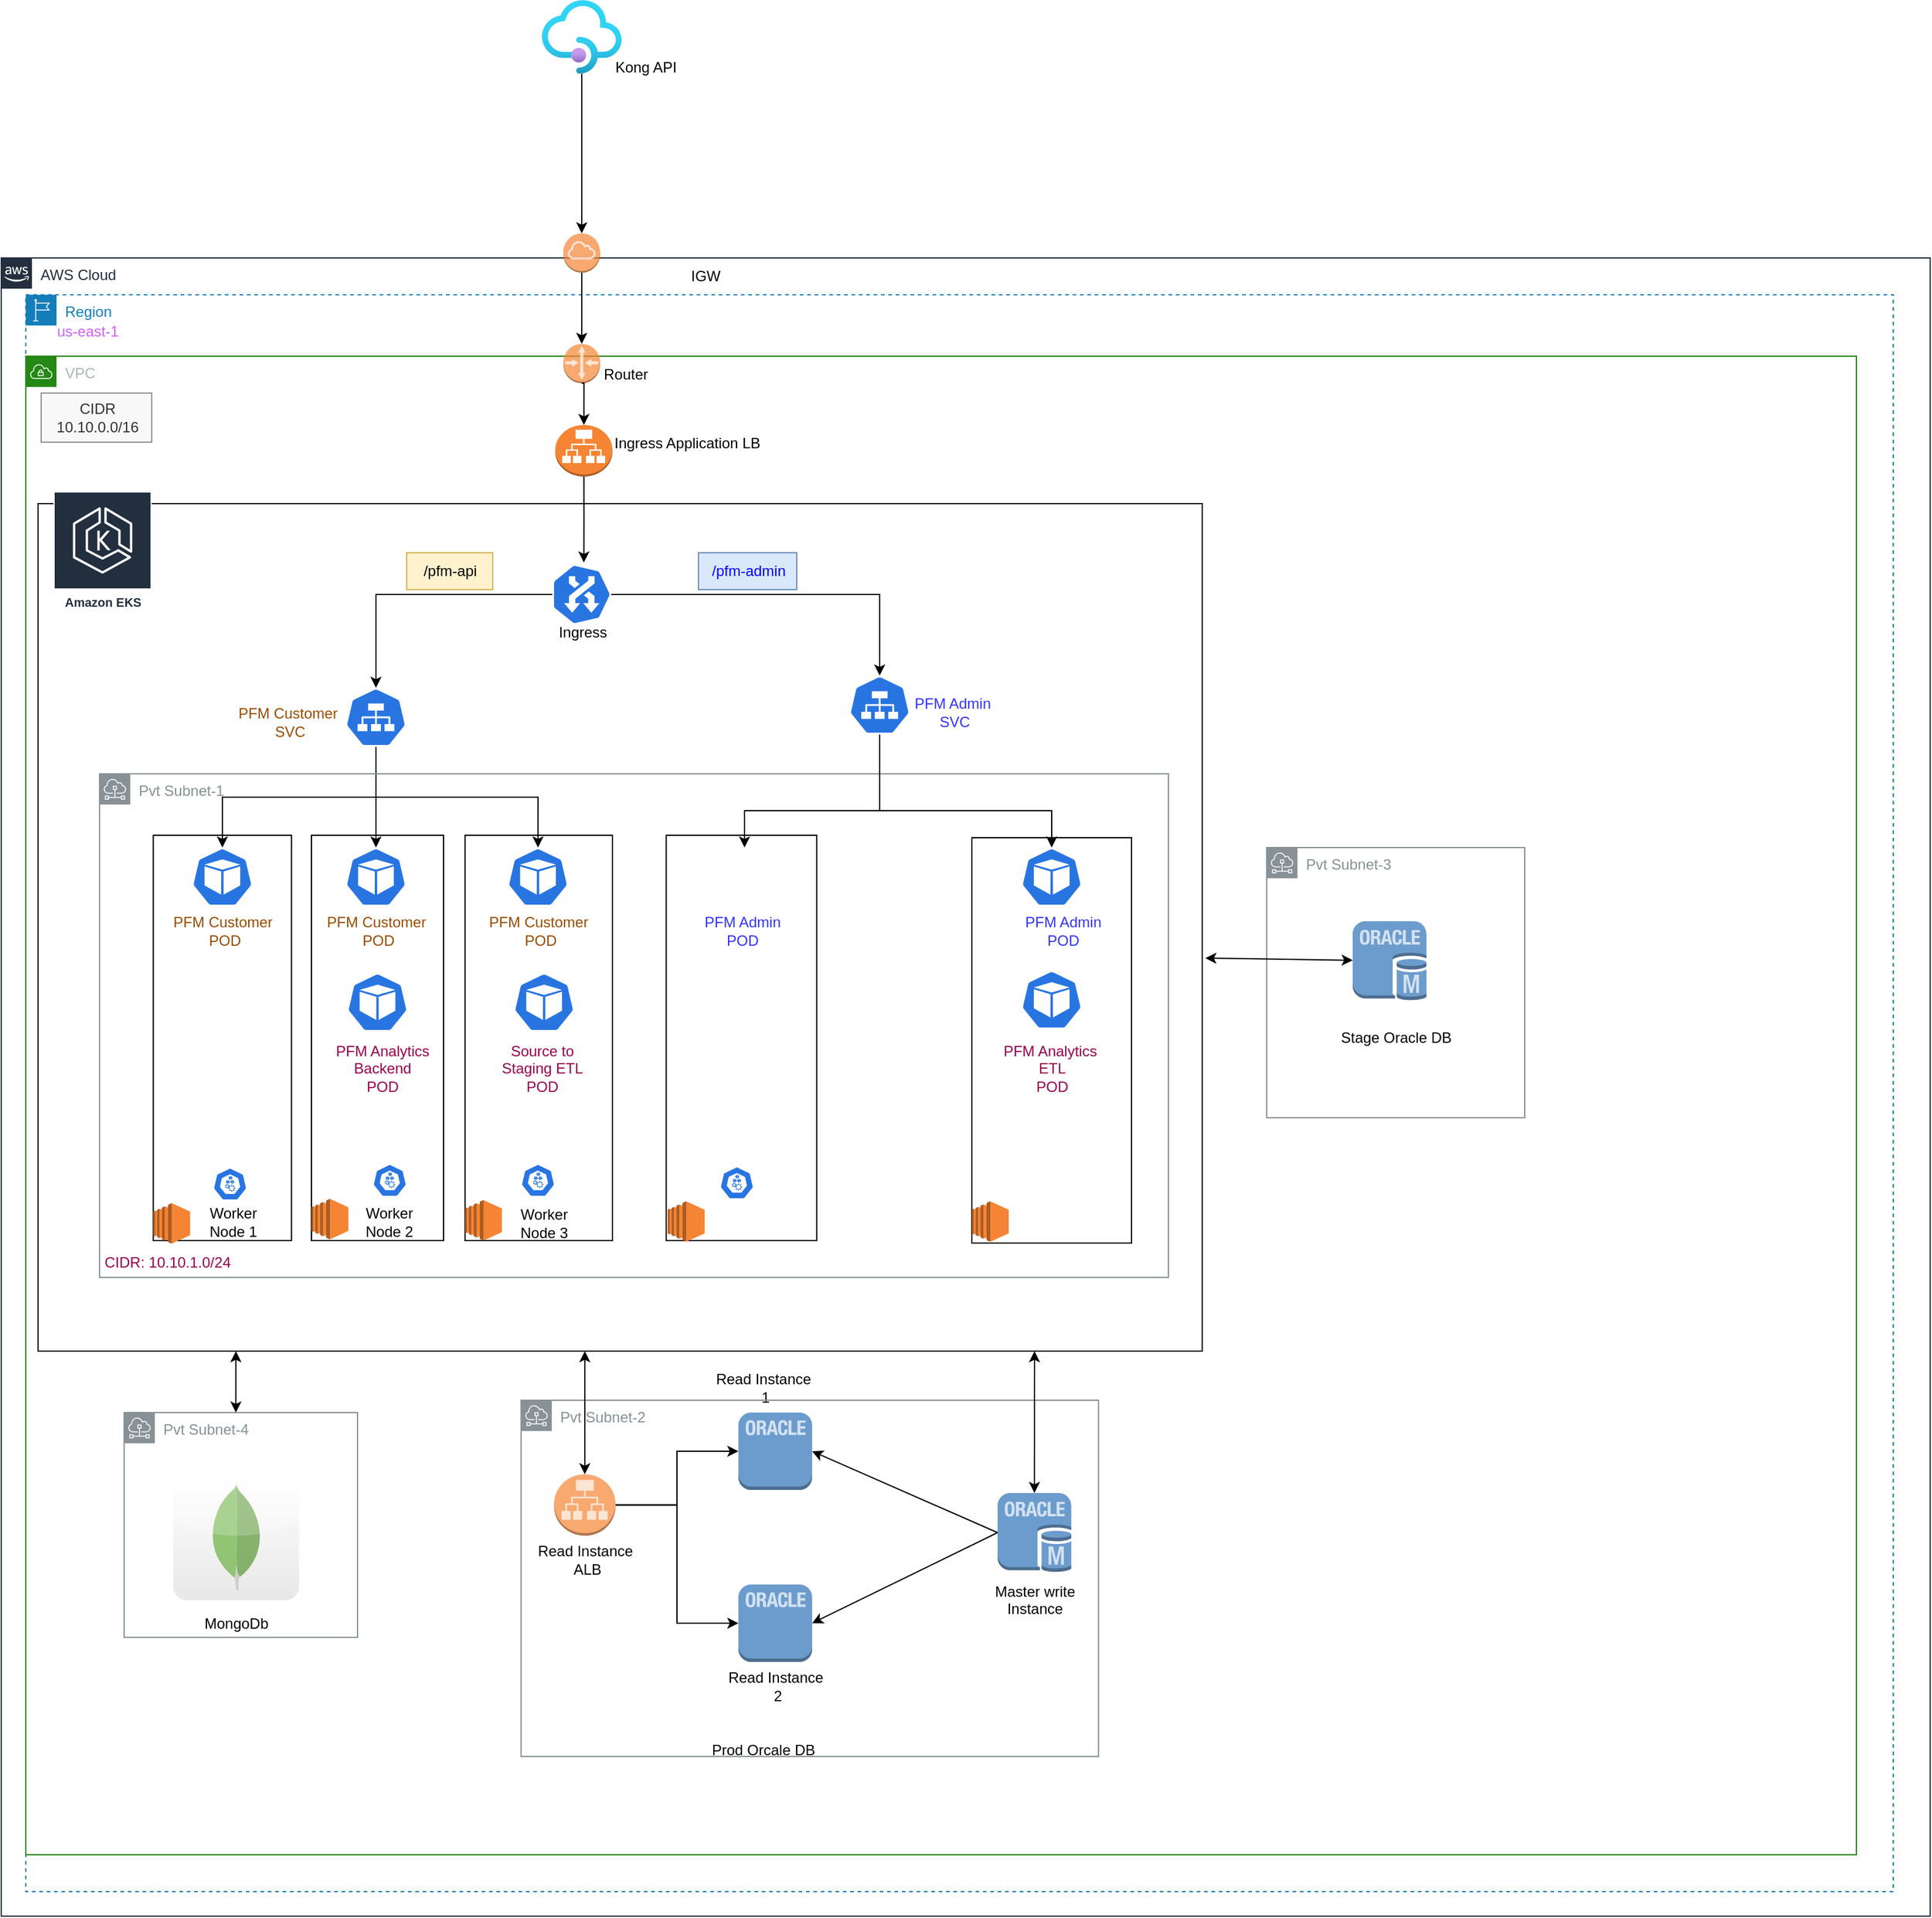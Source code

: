 <mxfile version="20.0.3" type="github">
  <diagram id="WpOWe6v5Jrajskt6-K5j" name="Page-1">
    <mxGraphModel dx="1422" dy="653" grid="1" gridSize="10" guides="1" tooltips="1" connect="1" arrows="1" fold="1" page="1" pageScale="1" pageWidth="5000" pageHeight="5000" math="0" shadow="0">
      <root>
        <mxCell id="0" />
        <mxCell id="1" parent="0" />
        <mxCell id="qYTNuAGmAFKv9qChrGBD-34" value="Pvt Subnet-3" style="sketch=0;outlineConnect=0;gradientColor=none;html=1;whiteSpace=wrap;fontSize=12;fontStyle=0;shape=mxgraph.aws4.group;grIcon=mxgraph.aws4.group_subnet;strokeColor=#879196;fillColor=none;verticalAlign=top;align=left;spacingLeft=30;fontColor=#879196;dashed=0;shadow=0;" vertex="1" parent="1">
          <mxGeometry x="1170" y="830" width="210" height="220" as="geometry" />
        </mxCell>
        <mxCell id="ctpyWPsM0HwGhFwjq_jE-1" value="AWS Cloud" style="points=[[0,0],[0.25,0],[0.5,0],[0.75,0],[1,0],[1,0.25],[1,0.5],[1,0.75],[1,1],[0.75,1],[0.5,1],[0.25,1],[0,1],[0,0.75],[0,0.5],[0,0.25]];outlineConnect=0;gradientColor=none;html=1;whiteSpace=wrap;fontSize=12;fontStyle=0;container=1;pointerEvents=0;collapsible=0;recursiveResize=0;shape=mxgraph.aws4.group;grIcon=mxgraph.aws4.group_aws_cloud_alt;strokeColor=#232F3E;fillColor=none;verticalAlign=top;align=left;spacingLeft=30;fontColor=#232F3E;dashed=0;" parent="1" vertex="1">
          <mxGeometry x="140" y="350" width="1570" height="1350" as="geometry" />
        </mxCell>
        <mxCell id="SacY1gbERdZdVVYgPPZA-104" value="" style="whiteSpace=wrap;html=1;fontColor=#99004D;strokeWidth=1;gradientColor=none;fillColor=none;strokeColor=#000000;" parent="ctpyWPsM0HwGhFwjq_jE-1" vertex="1">
          <mxGeometry x="30" y="200" width="947.5" height="690" as="geometry" />
        </mxCell>
        <mxCell id="F-TLm-vbEQwCQ7Gi8zJP-11" value="IGW" style="text;html=1;align=center;verticalAlign=middle;resizable=0;points=[];autosize=1;strokeColor=none;fillColor=none;" parent="ctpyWPsM0HwGhFwjq_jE-1" vertex="1">
          <mxGeometry x="547.5" width="50" height="30" as="geometry" />
        </mxCell>
        <mxCell id="SacY1gbERdZdVVYgPPZA-88" value="Worker&lt;br&gt;Node 4" style="text;html=1;strokeColor=none;fillColor=none;align=center;verticalAlign=middle;whiteSpace=wrap;rounded=0;" parent="ctpyWPsM0HwGhFwjq_jE-1" vertex="1">
          <mxGeometry x="580" y="770" width="46.25" height="34" as="geometry" />
        </mxCell>
        <mxCell id="SacY1gbERdZdVVYgPPZA-35" value="" style="sketch=0;html=1;dashed=0;whitespace=wrap;fillColor=#2875E2;strokeColor=#ffffff;points=[[0.005,0.63,0],[0.1,0.2,0],[0.9,0.2,0],[0.5,0,0],[0.995,0.63,0],[0.72,0.99,0],[0.5,1,0],[0.28,0.99,0]];shape=mxgraph.kubernetes.icon;prIcon=pod" parent="ctpyWPsM0HwGhFwjq_jE-1" vertex="1">
          <mxGeometry x="580" y="480" width="50" height="48" as="geometry" />
        </mxCell>
        <mxCell id="SacY1gbERdZdVVYgPPZA-89" value="Worker&lt;br&gt;Node 5" style="text;html=1;strokeColor=none;fillColor=none;align=center;verticalAlign=middle;whiteSpace=wrap;rounded=0;" parent="ctpyWPsM0HwGhFwjq_jE-1" vertex="1">
          <mxGeometry x="835" y="770" width="41.88" height="34" as="geometry" />
        </mxCell>
        <mxCell id="SacY1gbERdZdVVYgPPZA-19" value="" style="sketch=0;html=1;dashed=0;whitespace=wrap;fillColor=#2875E2;strokeColor=#ffffff;points=[[0.005,0.63,0],[0.1,0.2,0],[0.9,0.2,0],[0.5,0,0],[0.995,0.63,0],[0.72,0.99,0],[0.5,1,0],[0.28,0.99,0]];shape=mxgraph.kubernetes.icon;prIcon=node" parent="ctpyWPsM0HwGhFwjq_jE-1" vertex="1">
          <mxGeometry x="840.94" y="740" width="30" height="25" as="geometry" />
        </mxCell>
        <mxCell id="F-TLm-vbEQwCQ7Gi8zJP-9" value="" style="outlineConnect=0;dashed=0;verticalLabelPosition=bottom;verticalAlign=top;align=center;html=1;shape=mxgraph.aws3.internet_gateway;fillColor=#F58534;gradientColor=none;rounded=0;opacity=70;" parent="ctpyWPsM0HwGhFwjq_jE-1" vertex="1">
          <mxGeometry x="457.5" y="-20" width="30" height="32" as="geometry" />
        </mxCell>
        <mxCell id="NnO_lD4yIp_nQxnlcSWG-1" value="Pvt Subnet-4" style="sketch=0;outlineConnect=0;gradientColor=none;html=1;whiteSpace=wrap;fontSize=12;fontStyle=0;shape=mxgraph.aws4.group;grIcon=mxgraph.aws4.group_subnet;strokeColor=#879196;fillColor=none;verticalAlign=top;align=left;spacingLeft=30;fontColor=#879196;dashed=0;shadow=0;" parent="ctpyWPsM0HwGhFwjq_jE-1" vertex="1">
          <mxGeometry x="100" y="940" width="190" height="183" as="geometry" />
        </mxCell>
        <mxCell id="NnO_lD4yIp_nQxnlcSWG-18" style="edgeStyle=orthogonalEdgeStyle;rounded=0;orthogonalLoop=1;jettySize=auto;html=1;" parent="ctpyWPsM0HwGhFwjq_jE-1" source="NnO_lD4yIp_nQxnlcSWG-2" target="NnO_lD4yIp_nQxnlcSWG-8" edge="1">
          <mxGeometry relative="1" as="geometry" />
        </mxCell>
        <mxCell id="NnO_lD4yIp_nQxnlcSWG-19" style="edgeStyle=orthogonalEdgeStyle;rounded=0;orthogonalLoop=1;jettySize=auto;html=1;entryX=0;entryY=0.5;entryDx=0;entryDy=0;entryPerimeter=0;" parent="ctpyWPsM0HwGhFwjq_jE-1" source="NnO_lD4yIp_nQxnlcSWG-2" target="NnO_lD4yIp_nQxnlcSWG-7" edge="1">
          <mxGeometry relative="1" as="geometry" />
        </mxCell>
        <mxCell id="NnO_lD4yIp_nQxnlcSWG-2" value="" style="outlineConnect=0;dashed=0;verticalLabelPosition=bottom;verticalAlign=top;align=center;html=1;shape=mxgraph.aws3.application_load_balancer;fillColor=#F58534;gradientColor=none;rounded=0;opacity=70;" parent="ctpyWPsM0HwGhFwjq_jE-1" vertex="1">
          <mxGeometry x="450" y="990.3" width="50" height="50" as="geometry" />
        </mxCell>
        <mxCell id="NnO_lD4yIp_nQxnlcSWG-7" value="" style="outlineConnect=0;dashed=0;verticalLabelPosition=bottom;verticalAlign=top;align=center;html=1;shape=mxgraph.aws3.oracle_db_instance_2;fillColor=#2E73B8;gradientColor=none;rounded=0;opacity=70;" parent="ctpyWPsM0HwGhFwjq_jE-1" vertex="1">
          <mxGeometry x="600" y="1080" width="60" height="63" as="geometry" />
        </mxCell>
        <mxCell id="NnO_lD4yIp_nQxnlcSWG-8" value="" style="outlineConnect=0;dashed=0;verticalLabelPosition=bottom;verticalAlign=top;align=center;html=1;shape=mxgraph.aws3.oracle_db_instance_2;fillColor=#2E73B8;gradientColor=none;rounded=0;opacity=70;" parent="ctpyWPsM0HwGhFwjq_jE-1" vertex="1">
          <mxGeometry x="600" y="940" width="60" height="63" as="geometry" />
        </mxCell>
        <mxCell id="NnO_lD4yIp_nQxnlcSWG-26" style="edgeStyle=none;rounded=0;orthogonalLoop=1;jettySize=auto;html=1;exitX=0;exitY=0.5;exitDx=0;exitDy=0;exitPerimeter=0;entryX=1;entryY=0.5;entryDx=0;entryDy=0;entryPerimeter=0;" parent="ctpyWPsM0HwGhFwjq_jE-1" source="NnO_lD4yIp_nQxnlcSWG-9" target="NnO_lD4yIp_nQxnlcSWG-8" edge="1">
          <mxGeometry relative="1" as="geometry" />
        </mxCell>
        <mxCell id="NnO_lD4yIp_nQxnlcSWG-27" style="edgeStyle=none;rounded=0;orthogonalLoop=1;jettySize=auto;html=1;exitX=0;exitY=0.5;exitDx=0;exitDy=0;exitPerimeter=0;entryX=1;entryY=0.5;entryDx=0;entryDy=0;entryPerimeter=0;" parent="ctpyWPsM0HwGhFwjq_jE-1" source="NnO_lD4yIp_nQxnlcSWG-9" target="NnO_lD4yIp_nQxnlcSWG-7" edge="1">
          <mxGeometry relative="1" as="geometry" />
        </mxCell>
        <mxCell id="NnO_lD4yIp_nQxnlcSWG-9" value="" style="outlineConnect=0;dashed=0;verticalLabelPosition=bottom;verticalAlign=top;align=center;html=1;shape=mxgraph.aws3.oracle_db_instance;fillColor=#2E73B8;gradientColor=none;rounded=0;opacity=70;" parent="ctpyWPsM0HwGhFwjq_jE-1" vertex="1">
          <mxGeometry x="810.94" y="1005.5" width="60" height="64.5" as="geometry" />
        </mxCell>
        <mxCell id="NnO_lD4yIp_nQxnlcSWG-10" value="Read Instance&lt;br&gt;&amp;nbsp;1" style="text;html=1;align=center;verticalAlign=middle;resizable=0;points=[];autosize=1;strokeColor=none;fillColor=none;" parent="ctpyWPsM0HwGhFwjq_jE-1" vertex="1">
          <mxGeometry x="570" y="900" width="100" height="40" as="geometry" />
        </mxCell>
        <mxCell id="NnO_lD4yIp_nQxnlcSWG-11" value="Read Instance&lt;br&gt;&amp;nbsp;2" style="text;html=1;align=center;verticalAlign=middle;resizable=0;points=[];autosize=1;strokeColor=none;fillColor=none;" parent="ctpyWPsM0HwGhFwjq_jE-1" vertex="1">
          <mxGeometry x="580" y="1143" width="100" height="40" as="geometry" />
        </mxCell>
        <mxCell id="NnO_lD4yIp_nQxnlcSWG-12" value="Master write &lt;br&gt;Instance&lt;br&gt;&amp;nbsp;" style="text;html=1;align=center;verticalAlign=middle;resizable=0;points=[];autosize=1;strokeColor=none;fillColor=none;" parent="ctpyWPsM0HwGhFwjq_jE-1" vertex="1">
          <mxGeometry x="795.94" y="1070" width="90" height="60" as="geometry" />
        </mxCell>
        <mxCell id="NnO_lD4yIp_nQxnlcSWG-28" value="Read Instance&lt;br&gt;&amp;nbsp;ALB" style="text;html=1;align=center;verticalAlign=middle;resizable=0;points=[];autosize=1;strokeColor=none;fillColor=none;" parent="ctpyWPsM0HwGhFwjq_jE-1" vertex="1">
          <mxGeometry x="425" y="1040" width="100" height="40" as="geometry" />
        </mxCell>
        <mxCell id="NnO_lD4yIp_nQxnlcSWG-30" value="" style="dashed=0;outlineConnect=0;html=1;align=center;labelPosition=center;verticalLabelPosition=bottom;verticalAlign=top;shape=mxgraph.webicons.mongodb;gradientColor=#DFDEDE;rounded=0;opacity=70;" parent="ctpyWPsM0HwGhFwjq_jE-1" vertex="1">
          <mxGeometry x="140" y="990.3" width="102.4" height="102.4" as="geometry" />
        </mxCell>
        <mxCell id="NnO_lD4yIp_nQxnlcSWG-32" value="MongoDb" style="text;html=1;align=center;verticalAlign=middle;resizable=0;points=[];autosize=1;strokeColor=none;fillColor=none;" parent="ctpyWPsM0HwGhFwjq_jE-1" vertex="1">
          <mxGeometry x="151.2" y="1096.5" width="80" height="30" as="geometry" />
        </mxCell>
        <mxCell id="NnO_lD4yIp_nQxnlcSWG-33" value="" style="endArrow=classic;startArrow=classic;html=1;rounded=0;" parent="ctpyWPsM0HwGhFwjq_jE-1" edge="1">
          <mxGeometry width="50" height="50" relative="1" as="geometry">
            <mxPoint x="191" y="940" as="sourcePoint" />
            <mxPoint x="191" y="890" as="targetPoint" />
          </mxGeometry>
        </mxCell>
        <mxCell id="qYTNuAGmAFKv9qChrGBD-5" value="Prod Orcale DB" style="text;html=1;align=center;verticalAlign=middle;resizable=0;points=[];autosize=1;strokeColor=none;fillColor=none;" vertex="1" parent="ctpyWPsM0HwGhFwjq_jE-1">
          <mxGeometry x="565" y="1200" width="110" height="30" as="geometry" />
        </mxCell>
        <mxCell id="qYTNuAGmAFKv9qChrGBD-14" value="" style="outlineConnect=0;dashed=0;verticalLabelPosition=bottom;verticalAlign=top;align=center;html=1;shape=mxgraph.aws3.oracle_db_instance;fillColor=#2E73B8;gradientColor=none;rounded=0;opacity=70;" vertex="1" parent="ctpyWPsM0HwGhFwjq_jE-1">
          <mxGeometry x="1100" y="540" width="60" height="64.5" as="geometry" />
        </mxCell>
        <mxCell id="qYTNuAGmAFKv9qChrGBD-16" value="Stage Oracle DB" style="text;html=1;align=center;verticalAlign=middle;resizable=0;points=[];autosize=1;strokeColor=none;fillColor=none;" vertex="1" parent="ctpyWPsM0HwGhFwjq_jE-1">
          <mxGeometry x="1080" y="619.5" width="110" height="30" as="geometry" />
        </mxCell>
        <mxCell id="qYTNuAGmAFKv9qChrGBD-33" value="" style="endArrow=classic;startArrow=classic;html=1;rounded=0;" edge="1" parent="ctpyWPsM0HwGhFwjq_jE-1" target="qYTNuAGmAFKv9qChrGBD-14">
          <mxGeometry width="50" height="50" relative="1" as="geometry">
            <mxPoint x="980" y="570" as="sourcePoint" />
            <mxPoint x="1030.06" y="520" as="targetPoint" />
          </mxGeometry>
        </mxCell>
        <mxCell id="ctpyWPsM0HwGhFwjq_jE-9" value="Region" style="points=[[0,0],[0.25,0],[0.5,0],[0.75,0],[1,0],[1,0.25],[1,0.5],[1,0.75],[1,1],[0.75,1],[0.5,1],[0.25,1],[0,1],[0,0.75],[0,0.5],[0,0.25]];outlineConnect=0;gradientColor=none;html=1;whiteSpace=wrap;fontSize=12;fontStyle=0;container=1;pointerEvents=0;collapsible=0;recursiveResize=0;shape=mxgraph.aws4.group;grIcon=mxgraph.aws4.group_region;strokeColor=#147EBA;fillColor=none;verticalAlign=top;align=left;spacingLeft=30;fontColor=#147EBA;dashed=1;" parent="1" vertex="1">
          <mxGeometry x="160" y="380" width="1520" height="1300" as="geometry" />
        </mxCell>
        <mxCell id="ctpyWPsM0HwGhFwjq_jE-2" value="VPC" style="points=[[0,0],[0.25,0],[0.5,0],[0.75,0],[1,0],[1,0.25],[1,0.5],[1,0.75],[1,1],[0.75,1],[0.5,1],[0.25,1],[0,1],[0,0.75],[0,0.5],[0,0.25]];outlineConnect=0;gradientColor=none;html=1;whiteSpace=wrap;fontSize=12;fontStyle=0;container=1;pointerEvents=0;collapsible=0;recursiveResize=0;shape=mxgraph.aws4.group;grIcon=mxgraph.aws4.group_vpc;strokeColor=#248814;fillColor=none;verticalAlign=top;align=left;spacingLeft=30;fontColor=#AAB7B8;dashed=0;" parent="ctpyWPsM0HwGhFwjq_jE-9" vertex="1">
          <mxGeometry y="50" width="1490" height="1220" as="geometry" />
        </mxCell>
        <mxCell id="SacY1gbERdZdVVYgPPZA-29" value="" style="whiteSpace=wrap;html=1;" parent="ctpyWPsM0HwGhFwjq_jE-2" vertex="1">
          <mxGeometry x="357.5" y="390" width="120" height="330" as="geometry" />
        </mxCell>
        <mxCell id="SacY1gbERdZdVVYgPPZA-31" value="" style="whiteSpace=wrap;html=1;" parent="ctpyWPsM0HwGhFwjq_jE-2" vertex="1">
          <mxGeometry x="770" y="392" width="130" height="330" as="geometry" />
        </mxCell>
        <mxCell id="SacY1gbERdZdVVYgPPZA-30" value="" style="whiteSpace=wrap;html=1;" parent="ctpyWPsM0HwGhFwjq_jE-2" vertex="1">
          <mxGeometry x="521.25" y="390" width="122.5" height="330" as="geometry" />
        </mxCell>
        <mxCell id="SacY1gbERdZdVVYgPPZA-28" value="" style="whiteSpace=wrap;html=1;" parent="ctpyWPsM0HwGhFwjq_jE-2" vertex="1">
          <mxGeometry x="232.5" y="390" width="107.5" height="330" as="geometry" />
        </mxCell>
        <mxCell id="SacY1gbERdZdVVYgPPZA-25" value="" style="whiteSpace=wrap;html=1;" parent="ctpyWPsM0HwGhFwjq_jE-2" vertex="1">
          <mxGeometry x="103.75" y="390" width="112.5" height="330" as="geometry" />
        </mxCell>
        <mxCell id="SacY1gbERdZdVVYgPPZA-6" style="edgeStyle=orthogonalEdgeStyle;rounded=0;orthogonalLoop=1;jettySize=auto;html=1;exitX=0.5;exitY=1;exitDx=0;exitDy=0;exitPerimeter=0;entryX=-0.02;entryY=0.464;entryDx=0;entryDy=0;entryPerimeter=0;" parent="ctpyWPsM0HwGhFwjq_jE-2" source="F-TLm-vbEQwCQ7Gi8zJP-1" target="SacY1gbERdZdVVYgPPZA-5" edge="1">
          <mxGeometry relative="1" as="geometry" />
        </mxCell>
        <mxCell id="F-TLm-vbEQwCQ7Gi8zJP-1" value="" style="outlineConnect=0;dashed=0;verticalLabelPosition=bottom;verticalAlign=top;align=center;html=1;shape=mxgraph.aws3.application_load_balancer;fillColor=#F58534;gradientColor=none;" parent="ctpyWPsM0HwGhFwjq_jE-2" vertex="1">
          <mxGeometry x="431" y="56" width="46.5" height="42" as="geometry" />
        </mxCell>
        <mxCell id="F-TLm-vbEQwCQ7Gi8zJP-2" value="CIDR&lt;br&gt;10.10.0.0/16&lt;br&gt;" style="text;html=1;align=center;verticalAlign=middle;resizable=0;points=[];autosize=1;strokeColor=#666666;fillColor=#f5f5f5;opacity=70;rounded=0;fontColor=#333333;" parent="ctpyWPsM0HwGhFwjq_jE-2" vertex="1">
          <mxGeometry x="12.5" y="30" width="90" height="40" as="geometry" />
        </mxCell>
        <mxCell id="SacY1gbERdZdVVYgPPZA-4" value="Amazon EKS" style="sketch=0;outlineConnect=0;fontColor=#232F3E;gradientColor=none;strokeColor=#ffffff;fillColor=#232F3E;dashed=0;verticalLabelPosition=middle;verticalAlign=bottom;align=center;html=1;whiteSpace=wrap;fontSize=10;fontStyle=1;spacing=3;shape=mxgraph.aws4.productIcon;prIcon=mxgraph.aws4.eks;" parent="ctpyWPsM0HwGhFwjq_jE-2" vertex="1">
          <mxGeometry x="22.5" y="110" width="80" height="100" as="geometry" />
        </mxCell>
        <mxCell id="SacY1gbERdZdVVYgPPZA-12" style="edgeStyle=orthogonalEdgeStyle;rounded=0;orthogonalLoop=1;jettySize=auto;html=1;exitX=0.5;exitY=1;exitDx=0;exitDy=0;exitPerimeter=0;entryX=0.5;entryY=0;entryDx=0;entryDy=0;entryPerimeter=0;" parent="ctpyWPsM0HwGhFwjq_jE-2" source="SacY1gbERdZdVVYgPPZA-5" target="SacY1gbERdZdVVYgPPZA-7" edge="1">
          <mxGeometry relative="1" as="geometry" />
        </mxCell>
        <mxCell id="SacY1gbERdZdVVYgPPZA-13" style="edgeStyle=orthogonalEdgeStyle;rounded=0;orthogonalLoop=1;jettySize=auto;html=1;exitX=0.5;exitY=0;exitDx=0;exitDy=0;exitPerimeter=0;entryX=0.5;entryY=0;entryDx=0;entryDy=0;entryPerimeter=0;" parent="ctpyWPsM0HwGhFwjq_jE-2" source="SacY1gbERdZdVVYgPPZA-5" target="SacY1gbERdZdVVYgPPZA-8" edge="1">
          <mxGeometry relative="1" as="geometry" />
        </mxCell>
        <mxCell id="SacY1gbERdZdVVYgPPZA-5" value="" style="sketch=0;html=1;dashed=0;whitespace=wrap;fillColor=#2875E2;strokeColor=#ffffff;points=[[0.005,0.63,0],[0.1,0.2,0],[0.9,0.2,0],[0.5,0,0],[0.995,0.63,0],[0.72,0.99,0],[0.5,1,0],[0.28,0.99,0]];shape=mxgraph.kubernetes.icon;prIcon=ing;rotation=90;" parent="ctpyWPsM0HwGhFwjq_jE-2" vertex="1">
          <mxGeometry x="427.5" y="170" width="50" height="48" as="geometry" />
        </mxCell>
        <mxCell id="SacY1gbERdZdVVYgPPZA-41" style="edgeStyle=orthogonalEdgeStyle;rounded=0;orthogonalLoop=1;jettySize=auto;html=1;exitX=0.5;exitY=1;exitDx=0;exitDy=0;exitPerimeter=0;entryX=0.5;entryY=0;entryDx=0;entryDy=0;entryPerimeter=0;" parent="ctpyWPsM0HwGhFwjq_jE-2" source="SacY1gbERdZdVVYgPPZA-7" target="SacY1gbERdZdVVYgPPZA-33" edge="1">
          <mxGeometry relative="1" as="geometry" />
        </mxCell>
        <mxCell id="SacY1gbERdZdVVYgPPZA-42" style="edgeStyle=orthogonalEdgeStyle;rounded=0;orthogonalLoop=1;jettySize=auto;html=1;exitX=0.5;exitY=1;exitDx=0;exitDy=0;exitPerimeter=0;entryX=0.5;entryY=0;entryDx=0;entryDy=0;entryPerimeter=0;" parent="ctpyWPsM0HwGhFwjq_jE-2" source="SacY1gbERdZdVVYgPPZA-7" target="SacY1gbERdZdVVYgPPZA-34" edge="1">
          <mxGeometry relative="1" as="geometry" />
        </mxCell>
        <mxCell id="SacY1gbERdZdVVYgPPZA-47" style="edgeStyle=orthogonalEdgeStyle;rounded=0;orthogonalLoop=1;jettySize=auto;html=1;exitX=0.5;exitY=1;exitDx=0;exitDy=0;exitPerimeter=0;entryX=0.5;entryY=0;entryDx=0;entryDy=0;entryPerimeter=0;" parent="ctpyWPsM0HwGhFwjq_jE-2" source="SacY1gbERdZdVVYgPPZA-7" target="SacY1gbERdZdVVYgPPZA-32" edge="1">
          <mxGeometry relative="1" as="geometry" />
        </mxCell>
        <mxCell id="SacY1gbERdZdVVYgPPZA-7" value="" style="sketch=0;html=1;dashed=0;whitespace=wrap;fillColor=#2875E2;strokeColor=#ffffff;points=[[0.005,0.63,0],[0.1,0.2,0],[0.9,0.2,0],[0.5,0,0],[0.995,0.63,0],[0.72,0.99,0],[0.5,1,0],[0.28,0.99,0]];shape=mxgraph.kubernetes.icon;prIcon=svc" parent="ctpyWPsM0HwGhFwjq_jE-2" vertex="1">
          <mxGeometry x="260" y="270" width="50" height="48" as="geometry" />
        </mxCell>
        <mxCell id="SacY1gbERdZdVVYgPPZA-45" style="edgeStyle=orthogonalEdgeStyle;rounded=0;orthogonalLoop=1;jettySize=auto;html=1;exitX=0.5;exitY=1;exitDx=0;exitDy=0;exitPerimeter=0;entryX=0.5;entryY=0;entryDx=0;entryDy=0;entryPerimeter=0;" parent="ctpyWPsM0HwGhFwjq_jE-2" source="SacY1gbERdZdVVYgPPZA-8" target="SacY1gbERdZdVVYgPPZA-36" edge="1">
          <mxGeometry relative="1" as="geometry">
            <Array as="points">
              <mxPoint x="695" y="370" />
              <mxPoint x="835" y="370" />
            </Array>
          </mxGeometry>
        </mxCell>
        <mxCell id="SacY1gbERdZdVVYgPPZA-8" value="" style="sketch=0;html=1;dashed=0;whitespace=wrap;fillColor=#2875E2;strokeColor=#ffffff;points=[[0.005,0.63,0],[0.1,0.2,0],[0.9,0.2,0],[0.5,0,0],[0.995,0.63,0],[0.72,0.99,0],[0.5,1,0],[0.28,0.99,0]];shape=mxgraph.kubernetes.icon;prIcon=svc" parent="ctpyWPsM0HwGhFwjq_jE-2" vertex="1">
          <mxGeometry x="670" y="260" width="50" height="48" as="geometry" />
        </mxCell>
        <mxCell id="SacY1gbERdZdVVYgPPZA-14" value="" style="sketch=0;html=1;dashed=0;whitespace=wrap;fillColor=#2875E2;strokeColor=#ffffff;points=[[0.005,0.63,0],[0.1,0.2,0],[0.9,0.2,0],[0.5,0,0],[0.995,0.63,0],[0.72,0.99,0],[0.5,1,0],[0.28,0.99,0]];shape=mxgraph.kubernetes.icon;prIcon=node" parent="ctpyWPsM0HwGhFwjq_jE-2" vertex="1">
          <mxGeometry x="152.5" y="654" width="27.5" height="40" as="geometry" />
        </mxCell>
        <mxCell id="SacY1gbERdZdVVYgPPZA-16" value="" style="sketch=0;html=1;dashed=0;whitespace=wrap;fillColor=#2875E2;strokeColor=#ffffff;points=[[0.005,0.63,0],[0.1,0.2,0],[0.9,0.2,0],[0.5,0,0],[0.995,0.63,0],[0.72,0.99,0],[0.5,1,0],[0.28,0.99,0]];shape=mxgraph.kubernetes.icon;prIcon=node" parent="ctpyWPsM0HwGhFwjq_jE-2" vertex="1">
          <mxGeometry x="403.13" y="651.5" width="27.5" height="39" as="geometry" />
        </mxCell>
        <mxCell id="SacY1gbERdZdVVYgPPZA-18" value="" style="sketch=0;html=1;dashed=0;whitespace=wrap;fillColor=#2875E2;strokeColor=#ffffff;points=[[0.005,0.63,0],[0.1,0.2,0],[0.9,0.2,0],[0.5,0,0],[0.995,0.63,0],[0.72,0.99,0],[0.5,1,0],[0.28,0.99,0]];shape=mxgraph.kubernetes.icon;prIcon=node" parent="ctpyWPsM0HwGhFwjq_jE-2" vertex="1">
          <mxGeometry x="565" y="658" width="27.5" height="30" as="geometry" />
        </mxCell>
        <mxCell id="SacY1gbERdZdVVYgPPZA-20" value="Worker&lt;br&gt;Node 1" style="text;html=1;strokeColor=none;fillColor=none;align=center;verticalAlign=middle;whiteSpace=wrap;rounded=0;" parent="ctpyWPsM0HwGhFwjq_jE-2" vertex="1">
          <mxGeometry x="146.25" y="688" width="46.25" height="34" as="geometry" />
        </mxCell>
        <mxCell id="F-TLm-vbEQwCQ7Gi8zJP-12" value="" style="outlineConnect=0;dashed=0;verticalLabelPosition=bottom;verticalAlign=top;align=center;html=1;shape=mxgraph.aws3.router;fillColor=#F58534;gradientColor=none;rounded=0;opacity=70;" parent="ctpyWPsM0HwGhFwjq_jE-2" vertex="1">
          <mxGeometry x="437.5" y="-10" width="30" height="32" as="geometry" />
        </mxCell>
        <mxCell id="F-TLm-vbEQwCQ7Gi8zJP-17" style="edgeStyle=orthogonalEdgeStyle;rounded=0;orthogonalLoop=1;jettySize=auto;html=1;exitX=0.5;exitY=1;exitDx=0;exitDy=0;exitPerimeter=0;entryX=0.5;entryY=0;entryDx=0;entryDy=0;entryPerimeter=0;" parent="ctpyWPsM0HwGhFwjq_jE-2" source="F-TLm-vbEQwCQ7Gi8zJP-12" target="F-TLm-vbEQwCQ7Gi8zJP-1" edge="1">
          <mxGeometry relative="1" as="geometry" />
        </mxCell>
        <mxCell id="SacY1gbERdZdVVYgPPZA-32" value="" style="sketch=0;html=1;dashed=0;whitespace=wrap;fillColor=#2875E2;strokeColor=#ffffff;points=[[0.005,0.63,0],[0.1,0.2,0],[0.9,0.2,0],[0.5,0,0],[0.995,0.63,0],[0.72,0.99,0],[0.5,1,0],[0.28,0.99,0]];shape=mxgraph.kubernetes.icon;prIcon=pod" parent="ctpyWPsM0HwGhFwjq_jE-2" vertex="1">
          <mxGeometry x="135" y="400" width="50" height="48" as="geometry" />
        </mxCell>
        <mxCell id="SacY1gbERdZdVVYgPPZA-33" value="" style="sketch=0;html=1;dashed=0;whitespace=wrap;fillColor=#2875E2;strokeColor=#ffffff;points=[[0.005,0.63,0],[0.1,0.2,0],[0.9,0.2,0],[0.5,0,0],[0.995,0.63,0],[0.72,0.99,0],[0.5,1,0],[0.28,0.99,0]];shape=mxgraph.kubernetes.icon;prIcon=pod" parent="ctpyWPsM0HwGhFwjq_jE-2" vertex="1">
          <mxGeometry x="260" y="400" width="50" height="48" as="geometry" />
        </mxCell>
        <mxCell id="SacY1gbERdZdVVYgPPZA-34" value="" style="sketch=0;html=1;dashed=0;whitespace=wrap;fillColor=#2875E2;strokeColor=#ffffff;points=[[0.005,0.63,0],[0.1,0.2,0],[0.9,0.2,0],[0.5,0,0],[0.995,0.63,0],[0.72,0.99,0],[0.5,1,0],[0.28,0.99,0]];shape=mxgraph.kubernetes.icon;prIcon=pod" parent="ctpyWPsM0HwGhFwjq_jE-2" vertex="1">
          <mxGeometry x="391.88" y="400" width="50" height="48" as="geometry" />
        </mxCell>
        <mxCell id="SacY1gbERdZdVVYgPPZA-36" value="" style="sketch=0;html=1;dashed=0;whitespace=wrap;fillColor=#2875E2;strokeColor=#ffffff;points=[[0.005,0.63,0],[0.1,0.2,0],[0.9,0.2,0],[0.5,0,0],[0.995,0.63,0],[0.72,0.99,0],[0.5,1,0],[0.28,0.99,0]];shape=mxgraph.kubernetes.icon;prIcon=pod" parent="ctpyWPsM0HwGhFwjq_jE-2" vertex="1">
          <mxGeometry x="810" y="400" width="50" height="48" as="geometry" />
        </mxCell>
        <mxCell id="F-TLm-vbEQwCQ7Gi8zJP-13" value="Router" style="text;html=1;align=center;verticalAlign=middle;resizable=0;points=[];autosize=1;strokeColor=none;fillColor=none;" parent="ctpyWPsM0HwGhFwjq_jE-2" vertex="1">
          <mxGeometry x="457.5" width="60" height="30" as="geometry" />
        </mxCell>
        <mxCell id="SacY1gbERdZdVVYgPPZA-53" value="" style="outlineConnect=0;dashed=0;verticalLabelPosition=bottom;verticalAlign=top;align=center;html=1;shape=mxgraph.aws3.ec2;fillColor=#F58534;gradientColor=none;" parent="ctpyWPsM0HwGhFwjq_jE-2" vertex="1">
          <mxGeometry x="103.75" y="689.5" width="30" height="33" as="geometry" />
        </mxCell>
        <mxCell id="SacY1gbERdZdVVYgPPZA-55" value="" style="outlineConnect=0;dashed=0;verticalLabelPosition=bottom;verticalAlign=top;align=center;html=1;shape=mxgraph.aws3.ec2;fillColor=#F58534;gradientColor=none;" parent="ctpyWPsM0HwGhFwjq_jE-2" vertex="1">
          <mxGeometry x="357.5" y="687" width="30" height="33" as="geometry" />
        </mxCell>
        <mxCell id="SacY1gbERdZdVVYgPPZA-56" value="" style="outlineConnect=0;dashed=0;verticalLabelPosition=bottom;verticalAlign=top;align=center;html=1;shape=mxgraph.aws3.ec2;fillColor=#F58534;gradientColor=none;" parent="ctpyWPsM0HwGhFwjq_jE-2" vertex="1">
          <mxGeometry x="522.5" y="688" width="30" height="33" as="geometry" />
        </mxCell>
        <mxCell id="SacY1gbERdZdVVYgPPZA-57" value="" style="outlineConnect=0;dashed=0;verticalLabelPosition=bottom;verticalAlign=top;align=center;html=1;shape=mxgraph.aws3.ec2;fillColor=#F58534;gradientColor=none;" parent="ctpyWPsM0HwGhFwjq_jE-2" vertex="1">
          <mxGeometry x="770" y="688" width="30" height="33" as="geometry" />
        </mxCell>
        <mxCell id="SacY1gbERdZdVVYgPPZA-75" value="Ingress" style="text;html=1;align=center;verticalAlign=middle;resizable=0;points=[];autosize=1;strokeColor=none;fillColor=none;" parent="ctpyWPsM0HwGhFwjq_jE-2" vertex="1">
          <mxGeometry x="422.5" y="210" width="60" height="30" as="geometry" />
        </mxCell>
        <mxCell id="F-TLm-vbEQwCQ7Gi8zJP-14" value="Ingress Application LB" style="text;align=center;verticalAlign=middle;resizable=0;points=[];autosize=1;strokeColor=none;fillColor=none;html=1;" parent="ctpyWPsM0HwGhFwjq_jE-2" vertex="1">
          <mxGeometry x="467.5" y="56" width="140" height="30" as="geometry" />
        </mxCell>
        <mxCell id="SacY1gbERdZdVVYgPPZA-76" value="&lt;font color=&quot;#0000ff&quot;&gt;/pfm-admin&lt;/font&gt;" style="text;html=1;align=center;verticalAlign=middle;resizable=0;points=[];autosize=1;strokeColor=#6c8ebf;fillColor=#dae8fc;" parent="ctpyWPsM0HwGhFwjq_jE-2" vertex="1">
          <mxGeometry x="547.5" y="160" width="80" height="30" as="geometry" />
        </mxCell>
        <mxCell id="SacY1gbERdZdVVYgPPZA-77" value="/pfm-api&lt;br&gt;" style="text;html=1;align=center;verticalAlign=middle;resizable=0;points=[];autosize=1;strokeColor=#d6b656;fillColor=#fff2cc;" parent="ctpyWPsM0HwGhFwjq_jE-2" vertex="1">
          <mxGeometry x="310" y="160" width="70" height="30" as="geometry" />
        </mxCell>
        <mxCell id="SacY1gbERdZdVVYgPPZA-79" value="&lt;font color=&quot;#994c00&quot;&gt;PFM Customer&lt;br&gt;&amp;nbsp;SVC&lt;/font&gt;" style="text;html=1;align=center;verticalAlign=middle;resizable=0;points=[];autosize=1;strokeColor=none;fillColor=none;" parent="ctpyWPsM0HwGhFwjq_jE-2" vertex="1">
          <mxGeometry x="162.5" y="278" width="100" height="40" as="geometry" />
        </mxCell>
        <mxCell id="SacY1gbERdZdVVYgPPZA-80" value="&lt;font color=&quot;#3333ff&quot;&gt;PFM Admin &lt;br&gt;POD&lt;/font&gt;" style="text;html=1;align=center;verticalAlign=middle;resizable=0;points=[];autosize=1;strokeColor=none;fillColor=none;" parent="ctpyWPsM0HwGhFwjq_jE-2" vertex="1">
          <mxGeometry x="537.5" y="448" width="90" height="40" as="geometry" />
        </mxCell>
        <mxCell id="SacY1gbERdZdVVYgPPZA-81" value="&lt;font color=&quot;#994c00&quot;&gt;PFM Customer&lt;br&gt;&amp;nbsp;POD&lt;/font&gt;" style="text;html=1;align=center;verticalAlign=middle;resizable=0;points=[];autosize=1;strokeColor=none;fillColor=none;" parent="ctpyWPsM0HwGhFwjq_jE-2" vertex="1">
          <mxGeometry x="235" y="448" width="100" height="40" as="geometry" />
        </mxCell>
        <mxCell id="SacY1gbERdZdVVYgPPZA-83" value="&lt;font color=&quot;#994c00&quot;&gt;PFM Customer&lt;br&gt;&amp;nbsp;POD&lt;/font&gt;" style="text;html=1;align=center;verticalAlign=middle;resizable=0;points=[];autosize=1;strokeColor=none;fillColor=none;" parent="ctpyWPsM0HwGhFwjq_jE-2" vertex="1">
          <mxGeometry x="110" y="448" width="100" height="40" as="geometry" />
        </mxCell>
        <mxCell id="SacY1gbERdZdVVYgPPZA-84" value="&lt;font color=&quot;#994c00&quot;&gt;PFM Customer&lt;br&gt;&amp;nbsp;POD&lt;/font&gt;" style="text;html=1;align=center;verticalAlign=middle;resizable=0;points=[];autosize=1;strokeColor=none;fillColor=none;" parent="ctpyWPsM0HwGhFwjq_jE-2" vertex="1">
          <mxGeometry x="366.88" y="448" width="100" height="40" as="geometry" />
        </mxCell>
        <mxCell id="SacY1gbERdZdVVYgPPZA-87" value="Worker&lt;br&gt;Node 3" style="text;html=1;strokeColor=none;fillColor=none;align=center;verticalAlign=middle;whiteSpace=wrap;rounded=0;" parent="ctpyWPsM0HwGhFwjq_jE-2" vertex="1">
          <mxGeometry x="398.76" y="689" width="46.25" height="34" as="geometry" />
        </mxCell>
        <mxCell id="SacY1gbERdZdVVYgPPZA-91" value="" style="sketch=0;html=1;dashed=0;whitespace=wrap;fillColor=#2875E2;strokeColor=#ffffff;points=[[0.005,0.63,0],[0.1,0.2,0],[0.9,0.2,0],[0.5,0,0],[0.995,0.63,0],[0.72,0.99,0],[0.5,1,0],[0.28,0.99,0]];shape=mxgraph.kubernetes.icon;prIcon=pod" parent="ctpyWPsM0HwGhFwjq_jE-2" vertex="1">
          <mxGeometry x="261.25" y="502" width="50" height="48" as="geometry" />
        </mxCell>
        <mxCell id="SacY1gbERdZdVVYgPPZA-92" value="" style="sketch=0;html=1;dashed=0;whitespace=wrap;fillColor=#2875E2;strokeColor=#ffffff;points=[[0.005,0.63,0],[0.1,0.2,0],[0.9,0.2,0],[0.5,0,0],[0.995,0.63,0],[0.72,0.99,0],[0.5,1,0],[0.28,0.99,0]];shape=mxgraph.kubernetes.icon;prIcon=pod" parent="ctpyWPsM0HwGhFwjq_jE-2" vertex="1">
          <mxGeometry x="810" y="500" width="50" height="48" as="geometry" />
        </mxCell>
        <mxCell id="SacY1gbERdZdVVYgPPZA-93" value="" style="sketch=0;html=1;dashed=0;whitespace=wrap;fillColor=#2875E2;strokeColor=#ffffff;points=[[0.005,0.63,0],[0.1,0.2,0],[0.9,0.2,0],[0.5,0,0],[0.995,0.63,0],[0.72,0.99,0],[0.5,1,0],[0.28,0.99,0]];shape=mxgraph.kubernetes.icon;prIcon=pod" parent="ctpyWPsM0HwGhFwjq_jE-2" vertex="1">
          <mxGeometry x="396.88" y="502" width="50" height="48" as="geometry" />
        </mxCell>
        <mxCell id="SacY1gbERdZdVVYgPPZA-94" value="&lt;font color=&quot;#99004d&quot;&gt;PFM Analytics &lt;br&gt;Backend&lt;br&gt;POD&lt;/font&gt;" style="text;html=1;align=center;verticalAlign=middle;resizable=0;points=[];autosize=1;strokeColor=none;fillColor=none;fontColor=#3333FF;" parent="ctpyWPsM0HwGhFwjq_jE-2" vertex="1">
          <mxGeometry x="240" y="550" width="100" height="60" as="geometry" />
        </mxCell>
        <mxCell id="SacY1gbERdZdVVYgPPZA-97" value="Source to &lt;br&gt;Staging ETL &lt;br&gt;POD" style="text;html=1;align=center;verticalAlign=middle;resizable=0;points=[];autosize=1;strokeColor=none;fillColor=none;fontColor=#99004D;" parent="ctpyWPsM0HwGhFwjq_jE-2" vertex="1">
          <mxGeometry x="375" y="550" width="90" height="60" as="geometry" />
        </mxCell>
        <mxCell id="SacY1gbERdZdVVYgPPZA-98" value="" style="sketch=0;html=1;dashed=0;whitespace=wrap;fillColor=#2875E2;strokeColor=#ffffff;points=[[0.005,0.63,0],[0.1,0.2,0],[0.9,0.2,0],[0.5,0,0],[0.995,0.63,0],[0.72,0.99,0],[0.5,1,0],[0.28,0.99,0]];shape=mxgraph.kubernetes.icon;prIcon=node" parent="ctpyWPsM0HwGhFwjq_jE-2" vertex="1">
          <mxGeometry x="282.5" y="650" width="27.5" height="42" as="geometry" />
        </mxCell>
        <mxCell id="SacY1gbERdZdVVYgPPZA-99" value="Worker&lt;br&gt;Node 2" style="text;html=1;strokeColor=none;fillColor=none;align=center;verticalAlign=middle;whiteSpace=wrap;rounded=0;" parent="ctpyWPsM0HwGhFwjq_jE-2" vertex="1">
          <mxGeometry x="273.12" y="694" width="46.25" height="21" as="geometry" />
        </mxCell>
        <mxCell id="SacY1gbERdZdVVYgPPZA-100" value="" style="outlineConnect=0;dashed=0;verticalLabelPosition=bottom;verticalAlign=top;align=center;html=1;shape=mxgraph.aws3.ec2;fillColor=#F58534;gradientColor=none;" parent="ctpyWPsM0HwGhFwjq_jE-2" vertex="1">
          <mxGeometry x="232.5" y="686" width="30" height="33" as="geometry" />
        </mxCell>
        <mxCell id="SacY1gbERdZdVVYgPPZA-172" value="Pvt Subnet-1" style="sketch=0;outlineConnect=0;gradientColor=none;html=1;whiteSpace=wrap;fontSize=12;fontStyle=0;shape=mxgraph.aws4.group;grIcon=mxgraph.aws4.group_subnet;strokeColor=#879196;fillColor=none;verticalAlign=top;align=left;spacingLeft=30;fontColor=#879196;dashed=0;shadow=0;" parent="ctpyWPsM0HwGhFwjq_jE-2" vertex="1">
          <mxGeometry x="60" y="340" width="870" height="410" as="geometry" />
        </mxCell>
        <mxCell id="SacY1gbERdZdVVYgPPZA-82" value="&lt;font color=&quot;#3333ff&quot;&gt;PFM Admin &lt;br&gt;POD&lt;/font&gt;" style="text;html=1;align=center;verticalAlign=middle;resizable=0;points=[];autosize=1;strokeColor=none;fillColor=none;" parent="ctpyWPsM0HwGhFwjq_jE-2" vertex="1">
          <mxGeometry x="798.75" y="448" width="90" height="40" as="geometry" />
        </mxCell>
        <mxCell id="SacY1gbERdZdVVYgPPZA-78" value="&lt;font color=&quot;#3333ff&quot;&gt;PFM Admin&lt;br&gt;&amp;nbsp;SVC&lt;/font&gt;" style="text;html=1;align=center;verticalAlign=middle;resizable=0;points=[];autosize=1;strokeColor=none;fillColor=none;" parent="ctpyWPsM0HwGhFwjq_jE-2" vertex="1">
          <mxGeometry x="708.75" y="270" width="90" height="40" as="geometry" />
        </mxCell>
        <mxCell id="SacY1gbERdZdVVYgPPZA-101" value="PFM Analytics&amp;nbsp;&lt;br&gt;ETL&lt;br&gt;POD" style="text;html=1;align=center;verticalAlign=middle;resizable=0;points=[];autosize=1;strokeColor=none;fillColor=none;fontColor=#99004D;" parent="ctpyWPsM0HwGhFwjq_jE-2" vertex="1">
          <mxGeometry x="785" y="550" width="100" height="60" as="geometry" />
        </mxCell>
        <mxCell id="SacY1gbERdZdVVYgPPZA-174" value="CIDR: 10.10.1.0/24" style="text;html=1;align=center;verticalAlign=middle;resizable=0;points=[];autosize=1;strokeColor=none;fillColor=none;fontColor=#99004D;" parent="ctpyWPsM0HwGhFwjq_jE-2" vertex="1">
          <mxGeometry x="50" y="723" width="130" height="30" as="geometry" />
        </mxCell>
        <mxCell id="NnO_lD4yIp_nQxnlcSWG-29" value="Pvt Subnet-2" style="sketch=0;outlineConnect=0;gradientColor=none;html=1;whiteSpace=wrap;fontSize=12;fontStyle=0;shape=mxgraph.aws4.group;grIcon=mxgraph.aws4.group_subnet;strokeColor=#879196;fillColor=none;verticalAlign=top;align=left;spacingLeft=30;fontColor=#879196;dashed=0;shadow=0;" parent="ctpyWPsM0HwGhFwjq_jE-2" vertex="1">
          <mxGeometry x="403.13" y="850" width="470" height="290" as="geometry" />
        </mxCell>
        <mxCell id="ctpyWPsM0HwGhFwjq_jE-11" value="&lt;font color=&quot;#d063ff&quot;&gt;us-east-1&lt;/font&gt;" style="text;html=1;align=center;verticalAlign=middle;resizable=0;points=[];autosize=1;strokeColor=none;fillColor=none;" parent="ctpyWPsM0HwGhFwjq_jE-9" vertex="1">
          <mxGeometry x="15" y="15" width="70" height="30" as="geometry" />
        </mxCell>
        <mxCell id="F-TLm-vbEQwCQ7Gi8zJP-16" style="edgeStyle=orthogonalEdgeStyle;rounded=0;orthogonalLoop=1;jettySize=auto;html=1;entryX=0.5;entryY=0;entryDx=0;entryDy=0;entryPerimeter=0;" parent="1" source="F-TLm-vbEQwCQ7Gi8zJP-9" target="F-TLm-vbEQwCQ7Gi8zJP-12" edge="1">
          <mxGeometry relative="1" as="geometry" />
        </mxCell>
        <mxCell id="SacY1gbERdZdVVYgPPZA-43" style="edgeStyle=orthogonalEdgeStyle;rounded=0;orthogonalLoop=1;jettySize=auto;html=1;exitX=0.5;exitY=1;exitDx=0;exitDy=0;exitPerimeter=0;entryX=0.5;entryY=0;entryDx=0;entryDy=0;entryPerimeter=0;" parent="1" source="SacY1gbERdZdVVYgPPZA-8" target="SacY1gbERdZdVVYgPPZA-35" edge="1">
          <mxGeometry relative="1" as="geometry">
            <Array as="points">
              <mxPoint x="855" y="800" />
              <mxPoint x="745" y="800" />
            </Array>
          </mxGeometry>
        </mxCell>
        <mxCell id="NnO_lD4yIp_nQxnlcSWG-24" value="" style="endArrow=classic;startArrow=classic;html=1;rounded=0;exitX=0.5;exitY=0;exitDx=0;exitDy=0;exitPerimeter=0;" parent="1" source="NnO_lD4yIp_nQxnlcSWG-2" edge="1">
          <mxGeometry width="50" height="50" relative="1" as="geometry">
            <mxPoint x="610" y="1459.25" as="sourcePoint" />
            <mxPoint x="615" y="1240" as="targetPoint" />
          </mxGeometry>
        </mxCell>
        <mxCell id="NnO_lD4yIp_nQxnlcSWG-25" value="" style="endArrow=classic;startArrow=classic;html=1;rounded=0;exitX=0.5;exitY=0;exitDx=0;exitDy=0;exitPerimeter=0;" parent="1" source="NnO_lD4yIp_nQxnlcSWG-9" edge="1">
          <mxGeometry width="50" height="50" relative="1" as="geometry">
            <mxPoint x="700" y="1360" as="sourcePoint" />
            <mxPoint x="981" y="1240" as="targetPoint" />
          </mxGeometry>
        </mxCell>
        <mxCell id="qYTNuAGmAFKv9qChrGBD-3" style="edgeStyle=orthogonalEdgeStyle;rounded=0;orthogonalLoop=1;jettySize=auto;html=1;" edge="1" parent="1" source="qYTNuAGmAFKv9qChrGBD-2" target="F-TLm-vbEQwCQ7Gi8zJP-9">
          <mxGeometry relative="1" as="geometry" />
        </mxCell>
        <mxCell id="qYTNuAGmAFKv9qChrGBD-2" value="" style="aspect=fixed;html=1;points=[];align=center;image;fontSize=12;image=img/lib/azure2/app_services/API_Management_Services.svg;" vertex="1" parent="1">
          <mxGeometry x="580" y="140" width="65" height="60" as="geometry" />
        </mxCell>
        <mxCell id="qYTNuAGmAFKv9qChrGBD-4" value="Kong API&amp;nbsp;" style="text;html=1;align=center;verticalAlign=middle;resizable=0;points=[];autosize=1;strokeColor=none;fillColor=none;" vertex="1" parent="1">
          <mxGeometry x="626" y="180" width="80" height="30" as="geometry" />
        </mxCell>
      </root>
    </mxGraphModel>
  </diagram>
</mxfile>
